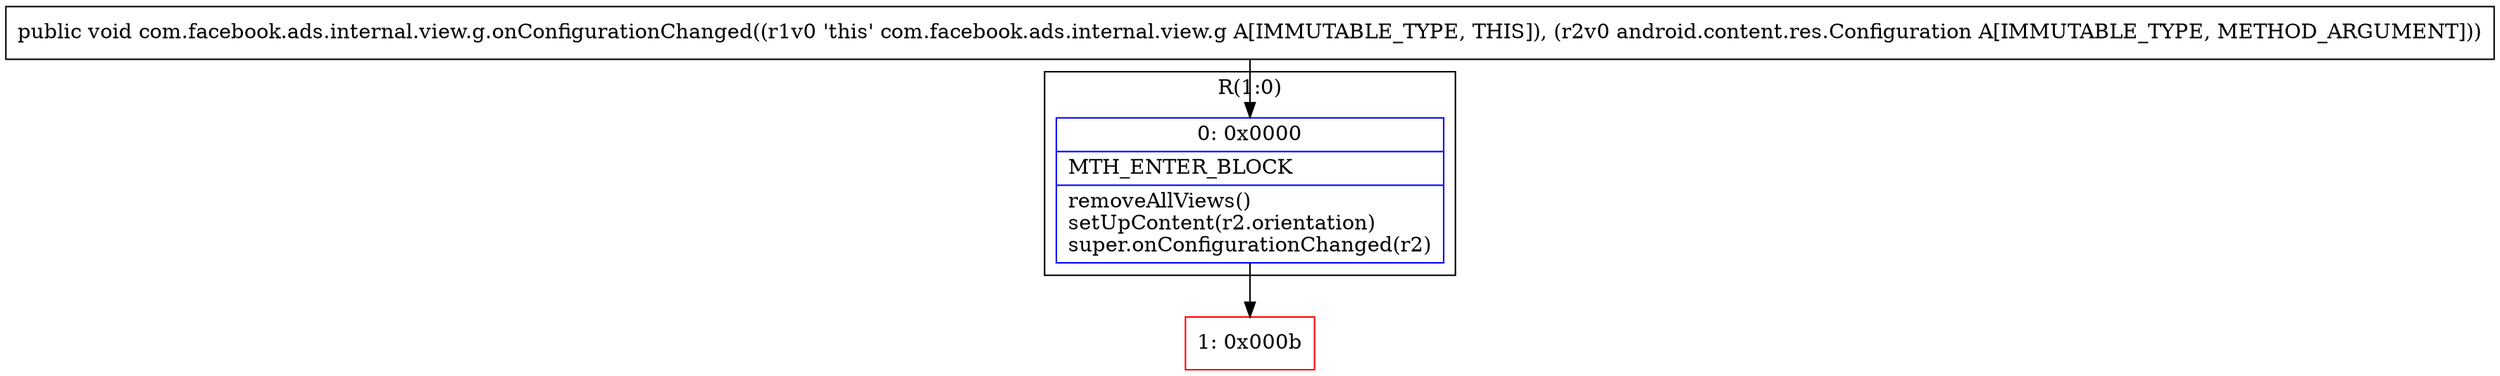 digraph "CFG forcom.facebook.ads.internal.view.g.onConfigurationChanged(Landroid\/content\/res\/Configuration;)V" {
subgraph cluster_Region_1501948579 {
label = "R(1:0)";
node [shape=record,color=blue];
Node_0 [shape=record,label="{0\:\ 0x0000|MTH_ENTER_BLOCK\l|removeAllViews()\lsetUpContent(r2.orientation)\lsuper.onConfigurationChanged(r2)\l}"];
}
Node_1 [shape=record,color=red,label="{1\:\ 0x000b}"];
MethodNode[shape=record,label="{public void com.facebook.ads.internal.view.g.onConfigurationChanged((r1v0 'this' com.facebook.ads.internal.view.g A[IMMUTABLE_TYPE, THIS]), (r2v0 android.content.res.Configuration A[IMMUTABLE_TYPE, METHOD_ARGUMENT])) }"];
MethodNode -> Node_0;
Node_0 -> Node_1;
}

